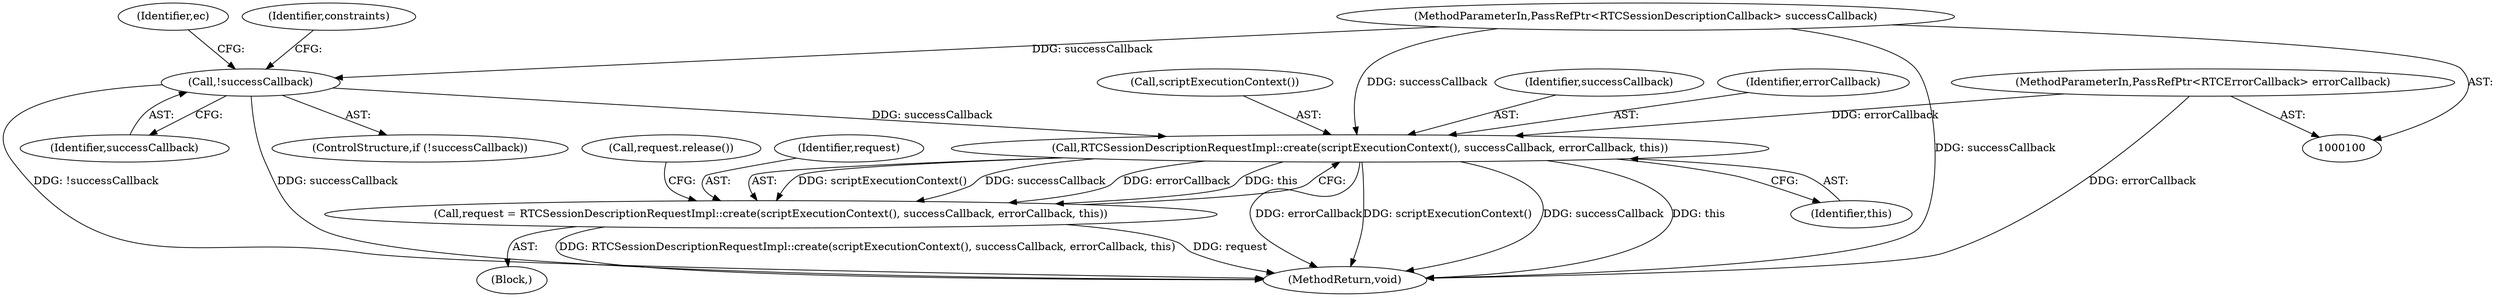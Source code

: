 digraph "0_Chrome_ab5e55ff333def909d025ac45da9ffa0d88a63f2@API" {
"1000139" [label="(Call,RTCSessionDescriptionRequestImpl::create(scriptExecutionContext(), successCallback, errorCallback, this))"];
"1000120" [label="(Call,!successCallback)"];
"1000101" [label="(MethodParameterIn,PassRefPtr<RTCSessionDescriptionCallback> successCallback)"];
"1000102" [label="(MethodParameterIn,PassRefPtr<RTCErrorCallback> errorCallback)"];
"1000137" [label="(Call,request = RTCSessionDescriptionRequestImpl::create(scriptExecutionContext(), successCallback, errorCallback, this))"];
"1000141" [label="(Identifier,successCallback)"];
"1000142" [label="(Identifier,errorCallback)"];
"1000121" [label="(Identifier,successCallback)"];
"1000105" [label="(Block,)"];
"1000101" [label="(MethodParameterIn,PassRefPtr<RTCSessionDescriptionCallback> successCallback)"];
"1000139" [label="(Call,RTCSessionDescriptionRequestImpl::create(scriptExecutionContext(), successCallback, errorCallback, this))"];
"1000120" [label="(Call,!successCallback)"];
"1000138" [label="(Identifier,request)"];
"1000143" [label="(Identifier,this)"];
"1000147" [label="(MethodReturn,void)"];
"1000124" [label="(Identifier,ec)"];
"1000137" [label="(Call,request = RTCSessionDescriptionRequestImpl::create(scriptExecutionContext(), successCallback, errorCallback, this))"];
"1000129" [label="(Identifier,constraints)"];
"1000102" [label="(MethodParameterIn,PassRefPtr<RTCErrorCallback> errorCallback)"];
"1000140" [label="(Call,scriptExecutionContext())"];
"1000119" [label="(ControlStructure,if (!successCallback))"];
"1000145" [label="(Call,request.release())"];
"1000139" -> "1000137"  [label="AST: "];
"1000139" -> "1000143"  [label="CFG: "];
"1000140" -> "1000139"  [label="AST: "];
"1000141" -> "1000139"  [label="AST: "];
"1000142" -> "1000139"  [label="AST: "];
"1000143" -> "1000139"  [label="AST: "];
"1000137" -> "1000139"  [label="CFG: "];
"1000139" -> "1000147"  [label="DDG: errorCallback"];
"1000139" -> "1000147"  [label="DDG: scriptExecutionContext()"];
"1000139" -> "1000147"  [label="DDG: successCallback"];
"1000139" -> "1000147"  [label="DDG: this"];
"1000139" -> "1000137"  [label="DDG: scriptExecutionContext()"];
"1000139" -> "1000137"  [label="DDG: successCallback"];
"1000139" -> "1000137"  [label="DDG: errorCallback"];
"1000139" -> "1000137"  [label="DDG: this"];
"1000120" -> "1000139"  [label="DDG: successCallback"];
"1000101" -> "1000139"  [label="DDG: successCallback"];
"1000102" -> "1000139"  [label="DDG: errorCallback"];
"1000120" -> "1000119"  [label="AST: "];
"1000120" -> "1000121"  [label="CFG: "];
"1000121" -> "1000120"  [label="AST: "];
"1000124" -> "1000120"  [label="CFG: "];
"1000129" -> "1000120"  [label="CFG: "];
"1000120" -> "1000147"  [label="DDG: successCallback"];
"1000120" -> "1000147"  [label="DDG: !successCallback"];
"1000101" -> "1000120"  [label="DDG: successCallback"];
"1000101" -> "1000100"  [label="AST: "];
"1000101" -> "1000147"  [label="DDG: successCallback"];
"1000102" -> "1000100"  [label="AST: "];
"1000102" -> "1000147"  [label="DDG: errorCallback"];
"1000137" -> "1000105"  [label="AST: "];
"1000138" -> "1000137"  [label="AST: "];
"1000145" -> "1000137"  [label="CFG: "];
"1000137" -> "1000147"  [label="DDG: RTCSessionDescriptionRequestImpl::create(scriptExecutionContext(), successCallback, errorCallback, this)"];
"1000137" -> "1000147"  [label="DDG: request"];
}
